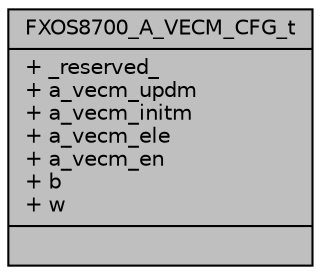digraph "FXOS8700_A_VECM_CFG_t"
{
  edge [fontname="Helvetica",fontsize="10",labelfontname="Helvetica",labelfontsize="10"];
  node [fontname="Helvetica",fontsize="10",shape=record];
  Node1 [label="{FXOS8700_A_VECM_CFG_t\n|+ _reserved_\l+ a_vecm_updm\l+ a_vecm_initm\l+ a_vecm_ele\l+ a_vecm_en\l+ b\l+ w\l|}",height=0.2,width=0.4,color="black", fillcolor="grey75", style="filled", fontcolor="black"];
}
